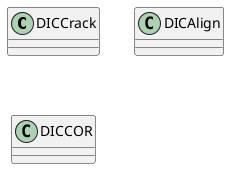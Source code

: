 @startuml
'https://plantuml.com/class-diagram


class DICCrack {
}

class DICAlign{
}

class DICCOR{
}

@enduml